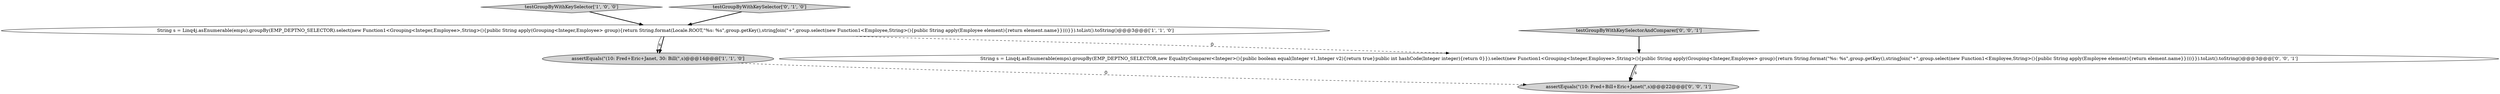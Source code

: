 digraph {
6 [style = filled, label = "assertEquals(\"(10: Fred+Bill+Eric+Janet(\",s)@@@22@@@['0', '0', '1']", fillcolor = lightgray, shape = ellipse image = "AAA0AAABBB3BBB"];
0 [style = filled, label = "testGroupByWithKeySelector['1', '0', '0']", fillcolor = lightgray, shape = diamond image = "AAA0AAABBB1BBB"];
2 [style = filled, label = "String s = Linq4j.asEnumerable(emps).groupBy(EMP_DEPTNO_SELECTOR).select(new Function1<Grouping<Integer,Employee>,String>(){public String apply(Grouping<Integer,Employee> group){return String.format(Locale.ROOT,\"%s: %s\",group.getKey(),stringJoin(\"+\",group.select(new Function1<Employee,String>(){public String apply(Employee element){return element.name}})))}}).toList().toString()@@@3@@@['1', '1', '0']", fillcolor = white, shape = ellipse image = "AAA0AAABBB1BBB"];
3 [style = filled, label = "testGroupByWithKeySelector['0', '1', '0']", fillcolor = lightgray, shape = diamond image = "AAA0AAABBB2BBB"];
5 [style = filled, label = "testGroupByWithKeySelectorAndComparer['0', '0', '1']", fillcolor = lightgray, shape = diamond image = "AAA0AAABBB3BBB"];
4 [style = filled, label = "String s = Linq4j.asEnumerable(emps).groupBy(EMP_DEPTNO_SELECTOR,new EqualityComparer<Integer>(){public boolean equal(Integer v1,Integer v2){return true}public int hashCode(Integer integer){return 0}}).select(new Function1<Grouping<Integer,Employee>,String>(){public String apply(Grouping<Integer,Employee> group){return String.format(\"%s: %s\",group.getKey(),stringJoin(\"+\",group.select(new Function1<Employee,String>(){public String apply(Employee element){return element.name}})))}}).toList().toString()@@@3@@@['0', '0', '1']", fillcolor = white, shape = ellipse image = "AAA0AAABBB3BBB"];
1 [style = filled, label = "assertEquals(\"(10: Fred+Eric+Janet, 30: Bill(\",s)@@@14@@@['1', '1', '0']", fillcolor = lightgray, shape = ellipse image = "AAA0AAABBB1BBB"];
4->6 [style = solid, label="s"];
2->4 [style = dashed, label="0"];
3->2 [style = bold, label=""];
4->6 [style = bold, label=""];
1->6 [style = dashed, label="0"];
2->1 [style = solid, label="s"];
2->1 [style = bold, label=""];
5->4 [style = bold, label=""];
0->2 [style = bold, label=""];
}

